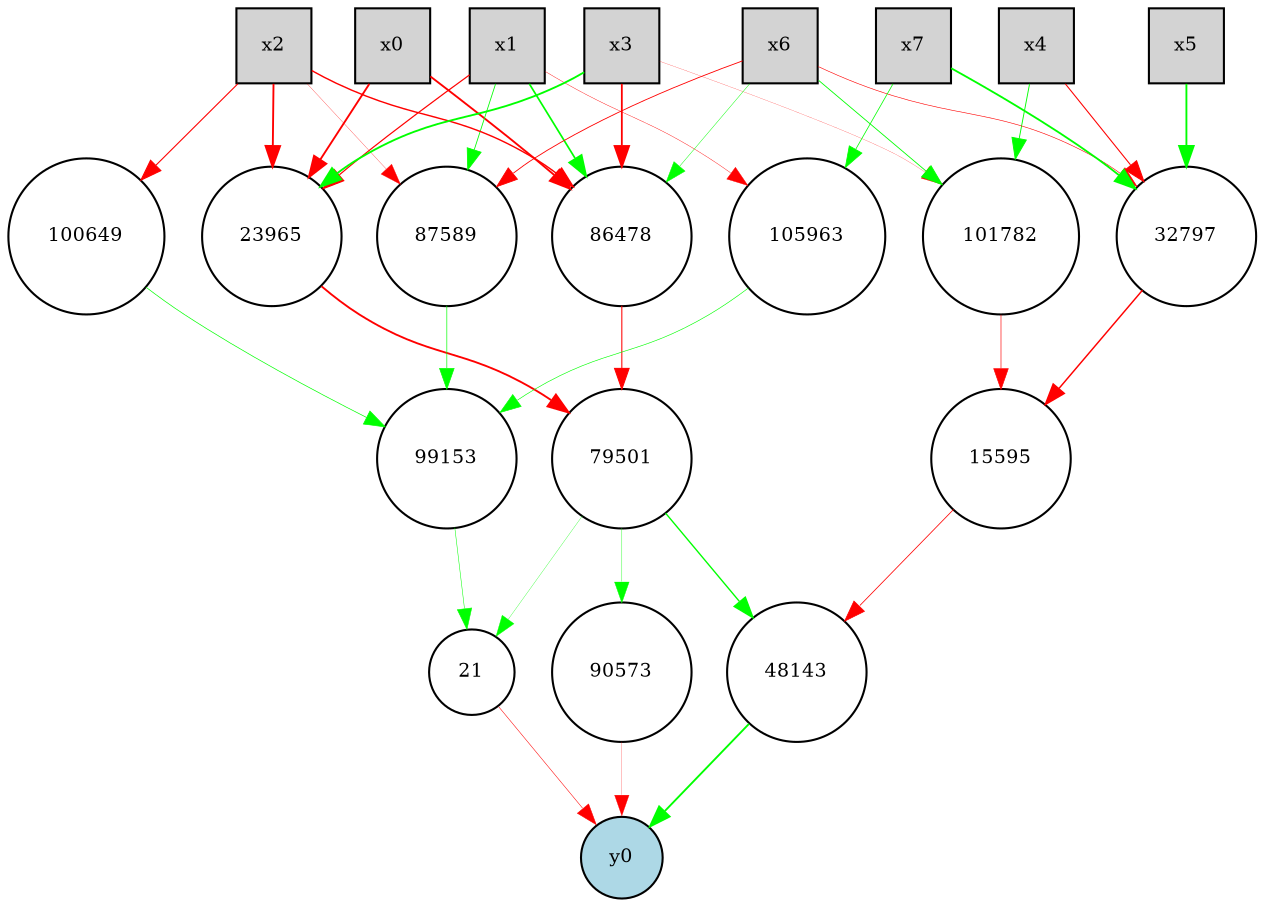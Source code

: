 digraph {
	node [fontsize=9 height=0.1 shape=circle width=0.1]
	x0 [fillcolor=lightgray height=0.5 shape=box style=filled width=0.5]
	x1 [fillcolor=lightgray height=0.5 shape=box style=filled width=0.5]
	x2 [fillcolor=lightgray height=0.5 shape=box style=filled width=0.5]
	x3 [fillcolor=lightgray height=0.5 shape=box style=filled width=0.5]
	x4 [fillcolor=lightgray height=0.5 shape=box style=filled width=0.5]
	x5 [fillcolor=lightgray height=0.5 shape=box style=filled width=0.5]
	x6 [fillcolor=lightgray height=0.5 shape=box style=filled width=0.5]
	x7 [fillcolor=lightgray height=0.5 shape=box style=filled width=0.5]
	y0 [fillcolor=lightblue style=filled]
	79501 [fillcolor=white style=filled]
	48143 [fillcolor=white style=filled]
	21 [fillcolor=white style=filled]
	101782 [fillcolor=white style=filled]
	32797 [fillcolor=white style=filled]
	23965 [fillcolor=white style=filled]
	87589 [fillcolor=white style=filled]
	100649 [fillcolor=white style=filled]
	90573 [fillcolor=white style=filled]
	86478 [fillcolor=white style=filled]
	99153 [fillcolor=white style=filled]
	15595 [fillcolor=white style=filled]
	105963 [fillcolor=white style=filled]
	x2 -> 23965 [color=red penwidth=0.9 style=solid]
	x0 -> 23965 [color=red penwidth=0.8993961438909003 style=solid]
	x7 -> 32797 [color=green penwidth=0.8792850575601453 style=solid]
	32797 -> 15595 [color=red penwidth=0.7041338613768328 style=solid]
	x6 -> 32797 [color=red penwidth=0.2830853491637748 style=solid]
	x4 -> 32797 [color=red penwidth=0.5134519925325484 style=solid]
	x5 -> 32797 [color=green penwidth=0.9 style=solid]
	x3 -> 23965 [color=green penwidth=0.9 style=solid]
	x1 -> 23965 [color=red penwidth=0.5799721782834355 style=solid]
	15595 -> 48143 [color=red penwidth=0.3750253488908979 style=solid]
	48143 -> y0 [color=green penwidth=0.9 style=solid]
	x6 -> 86478 [color=green penwidth=0.21847829001531693 style=solid]
	86478 -> 79501 [color=red penwidth=0.5016325945065869 style=solid]
	x1 -> 86478 [color=green penwidth=0.8194609596372461 style=solid]
	90573 -> y0 [color=red penwidth=0.11738335098356725 style=solid]
	x6 -> 87589 [color=red penwidth=0.41662106530981946 style=solid]
	79501 -> 90573 [color=green penwidth=0.1854536791209177 style=solid]
	x1 -> 87589 [color=green penwidth=0.39601321425773695 style=solid]
	x2 -> 87589 [color=red penwidth=0.1337977602957514 style=solid]
	79501 -> 21 [color=green penwidth=0.147840433994605 style=solid]
	x2 -> 86478 [color=red penwidth=0.6829259283264759 style=solid]
	x3 -> 86478 [color=red penwidth=0.8575160575641924 style=solid]
	21 -> y0 [color=red penwidth=0.25514988371835357 style=solid]
	99153 -> 21 [color=green penwidth=0.2433889775033422 style=solid]
	x2 -> 100649 [color=red penwidth=0.5249862946933692 style=solid]
	23965 -> 79501 [color=red penwidth=0.9 style=solid]
	79501 -> 48143 [color=green penwidth=0.6623220190966 style=solid]
	x4 -> 101782 [color=green penwidth=0.4390010996746794 style=solid]
	101782 -> 15595 [color=red penwidth=0.3105321284118024 style=solid]
	x0 -> 86478 [color=red penwidth=0.9 style=solid]
	100649 -> 99153 [color=green penwidth=0.3283364635967676 style=solid]
	87589 -> 99153 [color=green penwidth=0.3269053253096839 style=solid]
	x3 -> 101782 [color=red penwidth=0.10203809271937053 style=solid]
	x7 -> 105963 [color=green penwidth=0.36518634949996764 style=solid]
	105963 -> 99153 [color=green penwidth=0.2930341557888783 style=solid]
	x6 -> 101782 [color=green penwidth=0.40790707898564027 style=solid]
	x1 -> 105963 [color=red penwidth=0.1937492543958761 style=solid]
}
